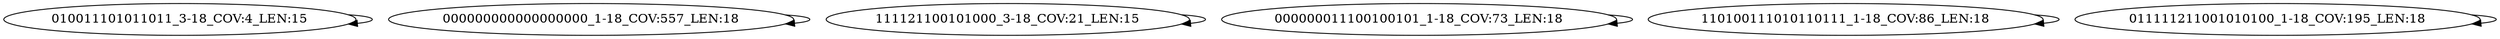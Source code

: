 digraph G {
    "010011101011011_3-18_COV:4_LEN:15" -> "010011101011011_3-18_COV:4_LEN:15";
    "000000000000000000_1-18_COV:557_LEN:18" -> "000000000000000000_1-18_COV:557_LEN:18";
    "111121100101000_3-18_COV:21_LEN:15" -> "111121100101000_3-18_COV:21_LEN:15";
    "000000011100100101_1-18_COV:73_LEN:18" -> "000000011100100101_1-18_COV:73_LEN:18";
    "110100111010110111_1-18_COV:86_LEN:18" -> "110100111010110111_1-18_COV:86_LEN:18";
    "011111211001010100_1-18_COV:195_LEN:18" -> "011111211001010100_1-18_COV:195_LEN:18";
}
